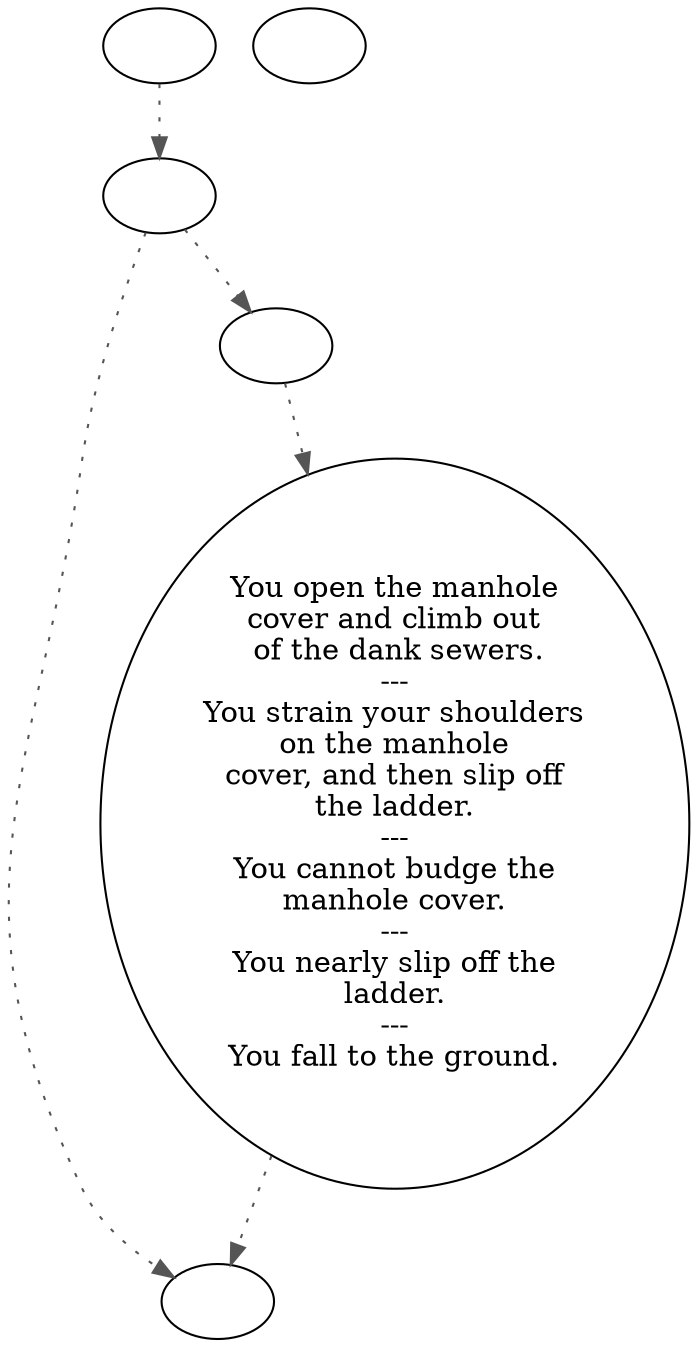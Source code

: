 digraph LADDER {
  "start" [style=filled       fillcolor="#FFFFFF"       color="#000000"]
  "start" -> "do_stuff" [style=dotted color="#555555"]
  "start" [label=""]
  "do_stuff" [style=filled       fillcolor="#FFFFFF"       color="#000000"]
  "do_stuff" -> "ladder00" [style=dotted color="#555555"]
  "do_stuff" -> "ladder01" [style=dotted color="#555555"]
  "do_stuff" [label=""]
  "ladderend" [style=filled       fillcolor="#FFFFFF"       color="#000000"]
  "ladderend" [label=""]
  "ladder00" [style=filled       fillcolor="#FFFFFF"       color="#000000"]
  "ladder00" [label=""]
  "ladder01" [style=filled       fillcolor="#FFFFFF"       color="#000000"]
  "ladder01" -> "ladder01a" [style=dotted color="#555555"]
  "ladder01" [label=""]
  "ladder01a" [style=filled       fillcolor="#FFFFFF"       color="#000000"]
  "ladder01a" -> "ladder00" [style=dotted color="#555555"]
  "ladder01a" [label="You open the manhole\ncover and climb out\n of the dank sewers.\n---\nYou strain your shoulders\non the manhole\ncover, and then slip off\nthe ladder.\n---\nYou cannot budge the\nmanhole cover.\n---\nYou nearly slip off the\nladder.\n---\nYou fall to the ground."]
}